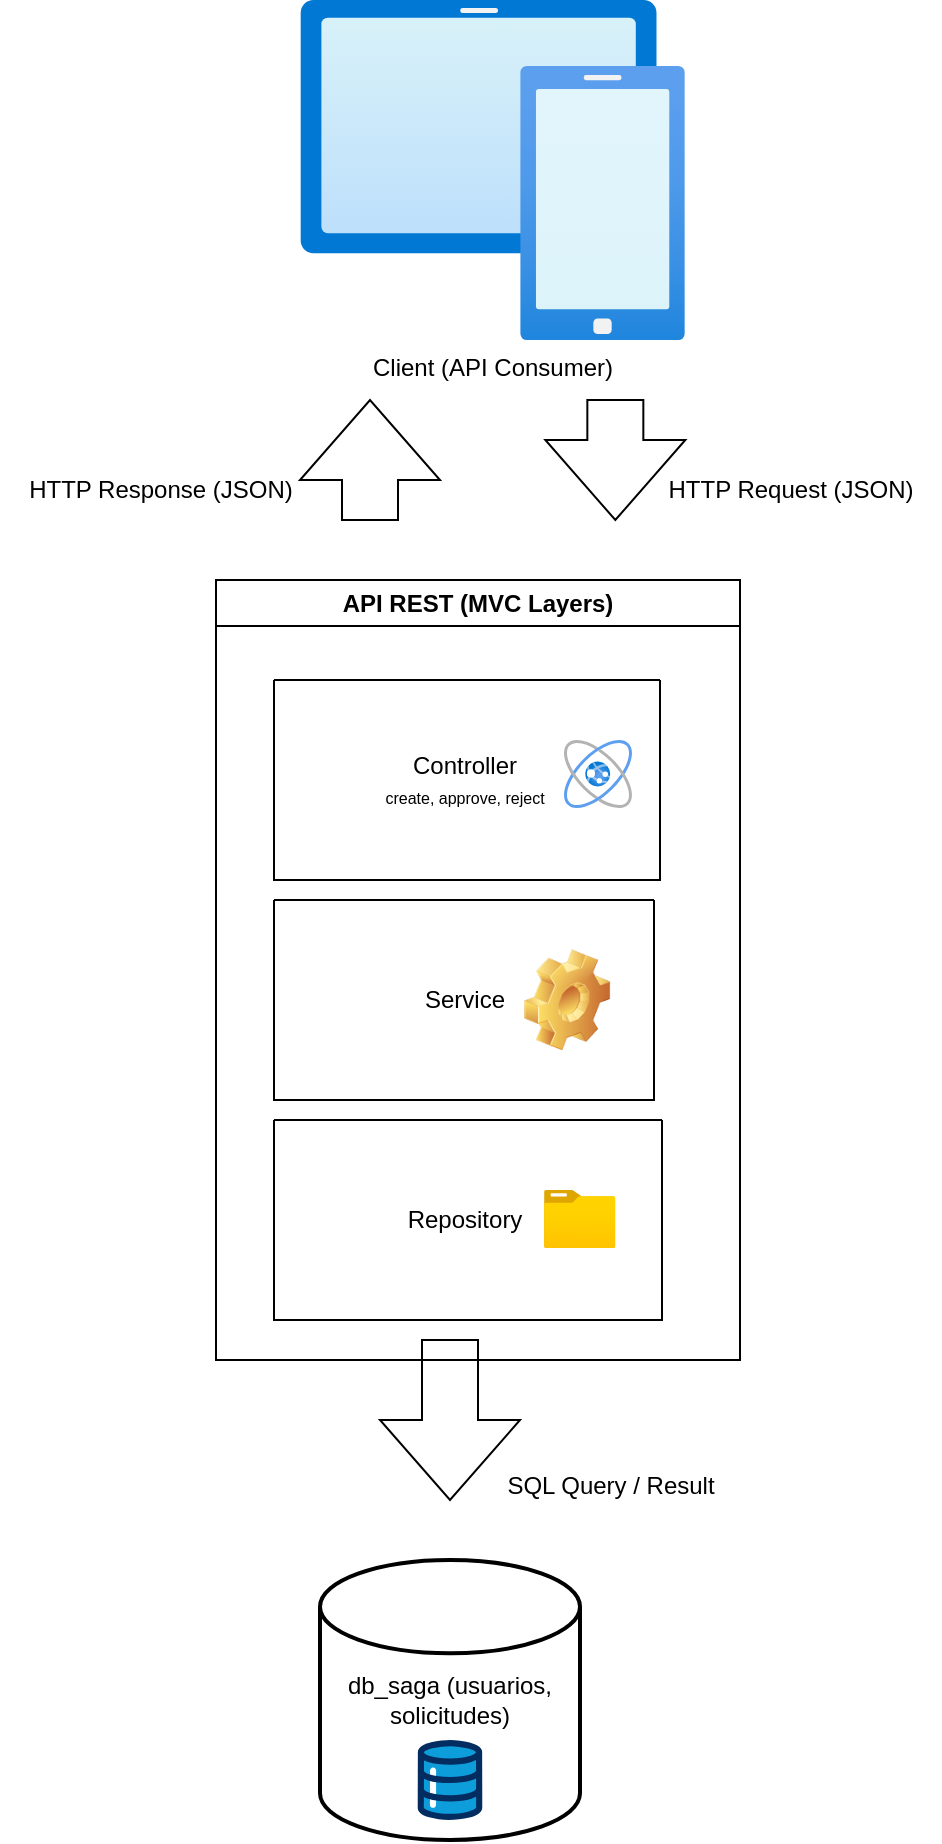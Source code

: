 <mxfile version="28.2.4">
  <diagram name="Página-1" id="XRwbV_xRmw4b8t7DMlrE">
    <mxGraphModel dx="913" dy="915" grid="1" gridSize="10" guides="1" tooltips="1" connect="1" arrows="1" fold="1" page="1" pageScale="1" pageWidth="827" pageHeight="1169" math="0" shadow="0">
      <root>
        <mxCell id="0" />
        <mxCell id="1" parent="0" />
        <mxCell id="-mFLMHEObHaP8g4jkk_j-1" value="API REST (MVC Layers)" style="swimlane;whiteSpace=wrap;html=1;fillColor=none;" vertex="1" parent="1">
          <mxGeometry x="268" y="400" width="262" height="390" as="geometry" />
        </mxCell>
        <mxCell id="-mFLMHEObHaP8g4jkk_j-12" value="" style="swimlane;startSize=0;fillColor=light-dark(#FFFFFF,#FFFFFF);" vertex="1" parent="-mFLMHEObHaP8g4jkk_j-1">
          <mxGeometry x="29" y="50" width="193" height="100" as="geometry" />
        </mxCell>
        <mxCell id="-mFLMHEObHaP8g4jkk_j-13" value="Controller&lt;div&gt;&lt;font style=&quot;font-size: 8px;&quot;&gt;create, approve, reject&lt;/font&gt;&lt;/div&gt;" style="text;html=1;align=center;verticalAlign=middle;resizable=0;points=[];autosize=1;strokeColor=none;fillColor=none;" vertex="1" parent="-mFLMHEObHaP8g4jkk_j-12">
          <mxGeometry x="45" y="30" width="100" height="40" as="geometry" />
        </mxCell>
        <mxCell id="-mFLMHEObHaP8g4jkk_j-21" value="" style="image;aspect=fixed;html=1;points=[];align=center;fontSize=12;image=img/lib/azure2/general/Website_Power.svg;" vertex="1" parent="-mFLMHEObHaP8g4jkk_j-12">
          <mxGeometry x="145" y="30" width="34" height="34" as="geometry" />
        </mxCell>
        <mxCell id="-mFLMHEObHaP8g4jkk_j-14" value="" style="swimlane;startSize=0;fillColor=light-dark(#FFFFFF,#FFFFFF);" vertex="1" parent="-mFLMHEObHaP8g4jkk_j-1">
          <mxGeometry x="29" y="160" width="190" height="100" as="geometry" />
        </mxCell>
        <mxCell id="-mFLMHEObHaP8g4jkk_j-15" value="Service" style="text;html=1;align=center;verticalAlign=middle;resizable=0;points=[];autosize=1;strokeColor=none;fillColor=none;" vertex="1" parent="-mFLMHEObHaP8g4jkk_j-14">
          <mxGeometry x="65" y="35" width="60" height="30" as="geometry" />
        </mxCell>
        <mxCell id="-mFLMHEObHaP8g4jkk_j-27" value="" style="shape=image;html=1;verticalLabelPosition=bottom;verticalAlign=top;imageAspect=1;aspect=fixed;image=img/clipart/Gear_128x128.png" vertex="1" parent="-mFLMHEObHaP8g4jkk_j-14">
          <mxGeometry x="125" y="24.75" width="43.05" height="50.5" as="geometry" />
        </mxCell>
        <mxCell id="-mFLMHEObHaP8g4jkk_j-17" value="" style="swimlane;startSize=0;fillColor=light-dark(#FFFFFF,#FFFFFF);" vertex="1" parent="-mFLMHEObHaP8g4jkk_j-1">
          <mxGeometry x="29" y="270" width="194" height="100" as="geometry" />
        </mxCell>
        <mxCell id="-mFLMHEObHaP8g4jkk_j-18" value="Repository" style="text;html=1;align=center;verticalAlign=middle;resizable=0;points=[];autosize=1;strokeColor=none;fillColor=none;" vertex="1" parent="-mFLMHEObHaP8g4jkk_j-17">
          <mxGeometry x="55" y="35" width="80" height="30" as="geometry" />
        </mxCell>
        <mxCell id="-mFLMHEObHaP8g4jkk_j-20" value="" style="image;aspect=fixed;html=1;points=[];align=center;fontSize=12;image=img/lib/azure2/general/Folder_Blank.svg;" vertex="1" parent="-mFLMHEObHaP8g4jkk_j-17">
          <mxGeometry x="135" y="35" width="35.73" height="29" as="geometry" />
        </mxCell>
        <mxCell id="-mFLMHEObHaP8g4jkk_j-23" value="db_saga (usuarios, solicitudes)" style="strokeWidth=2;html=1;shape=mxgraph.flowchart.database;whiteSpace=wrap;fillColor=none;" vertex="1" parent="1">
          <mxGeometry x="320" y="890" width="130" height="140" as="geometry" />
        </mxCell>
        <mxCell id="-mFLMHEObHaP8g4jkk_j-22" value="" style="verticalLabelPosition=bottom;aspect=fixed;html=1;shape=mxgraph.salesforce.data;fillColorStyles=fillColor2,fillColor3,fillColor4;fillColor2=#032d60;fillColor3=#0d9dda;fillColor4=#ffffff;fillColor=none;strokeColor=none;" vertex="1" parent="1">
          <mxGeometry x="368.8" y="980" width="32.4" height="40" as="geometry" />
        </mxCell>
        <mxCell id="-mFLMHEObHaP8g4jkk_j-26" value="Client (API Consumer)" style="image;aspect=fixed;html=1;points=[];align=center;fontSize=12;image=img/lib/azure2/intune/Devices.svg;" vertex="1" parent="1">
          <mxGeometry x="310" y="110" width="192.67" height="170" as="geometry" />
        </mxCell>
        <mxCell id="-mFLMHEObHaP8g4jkk_j-28" value="" style="html=1;shadow=0;dashed=0;align=center;verticalAlign=middle;shape=mxgraph.arrows2.arrow;dy=0.6;dx=40;direction=south;notch=0;fillColor=none;" vertex="1" parent="1">
          <mxGeometry x="432.67" y="310" width="70" height="60" as="geometry" />
        </mxCell>
        <mxCell id="-mFLMHEObHaP8g4jkk_j-29" value="" style="html=1;shadow=0;dashed=0;align=center;verticalAlign=middle;shape=mxgraph.arrows2.arrow;dy=0.6;dx=40;direction=south;notch=0;fillColor=none;" vertex="1" parent="1">
          <mxGeometry x="350" y="780" width="70" height="80" as="geometry" />
        </mxCell>
        <mxCell id="-mFLMHEObHaP8g4jkk_j-30" value="HTTP Request (JSON)" style="text;html=1;align=center;verticalAlign=middle;resizable=0;points=[];autosize=1;strokeColor=none;fillColor=none;" vertex="1" parent="1">
          <mxGeometry x="480" y="340" width="150" height="30" as="geometry" />
        </mxCell>
        <mxCell id="-mFLMHEObHaP8g4jkk_j-32" value="" style="html=1;shadow=0;dashed=0;align=center;verticalAlign=middle;shape=mxgraph.arrows2.arrow;dy=0.6;dx=40;direction=south;notch=0;rotation=-180;fillColor=none;" vertex="1" parent="1">
          <mxGeometry x="310" y="310" width="70" height="60" as="geometry" />
        </mxCell>
        <mxCell id="-mFLMHEObHaP8g4jkk_j-33" value="HTTP Response (JSON)" style="text;html=1;align=center;verticalAlign=middle;resizable=0;points=[];autosize=1;strokeColor=none;fillColor=none;" vertex="1" parent="1">
          <mxGeometry x="160" y="340" width="160" height="30" as="geometry" />
        </mxCell>
        <mxCell id="-mFLMHEObHaP8g4jkk_j-34" value="SQL Query / Result" style="text;html=1;align=center;verticalAlign=middle;resizable=0;points=[];autosize=1;strokeColor=none;fillColor=none;" vertex="1" parent="1">
          <mxGeometry x="400" y="838" width="130" height="30" as="geometry" />
        </mxCell>
      </root>
    </mxGraphModel>
  </diagram>
</mxfile>
